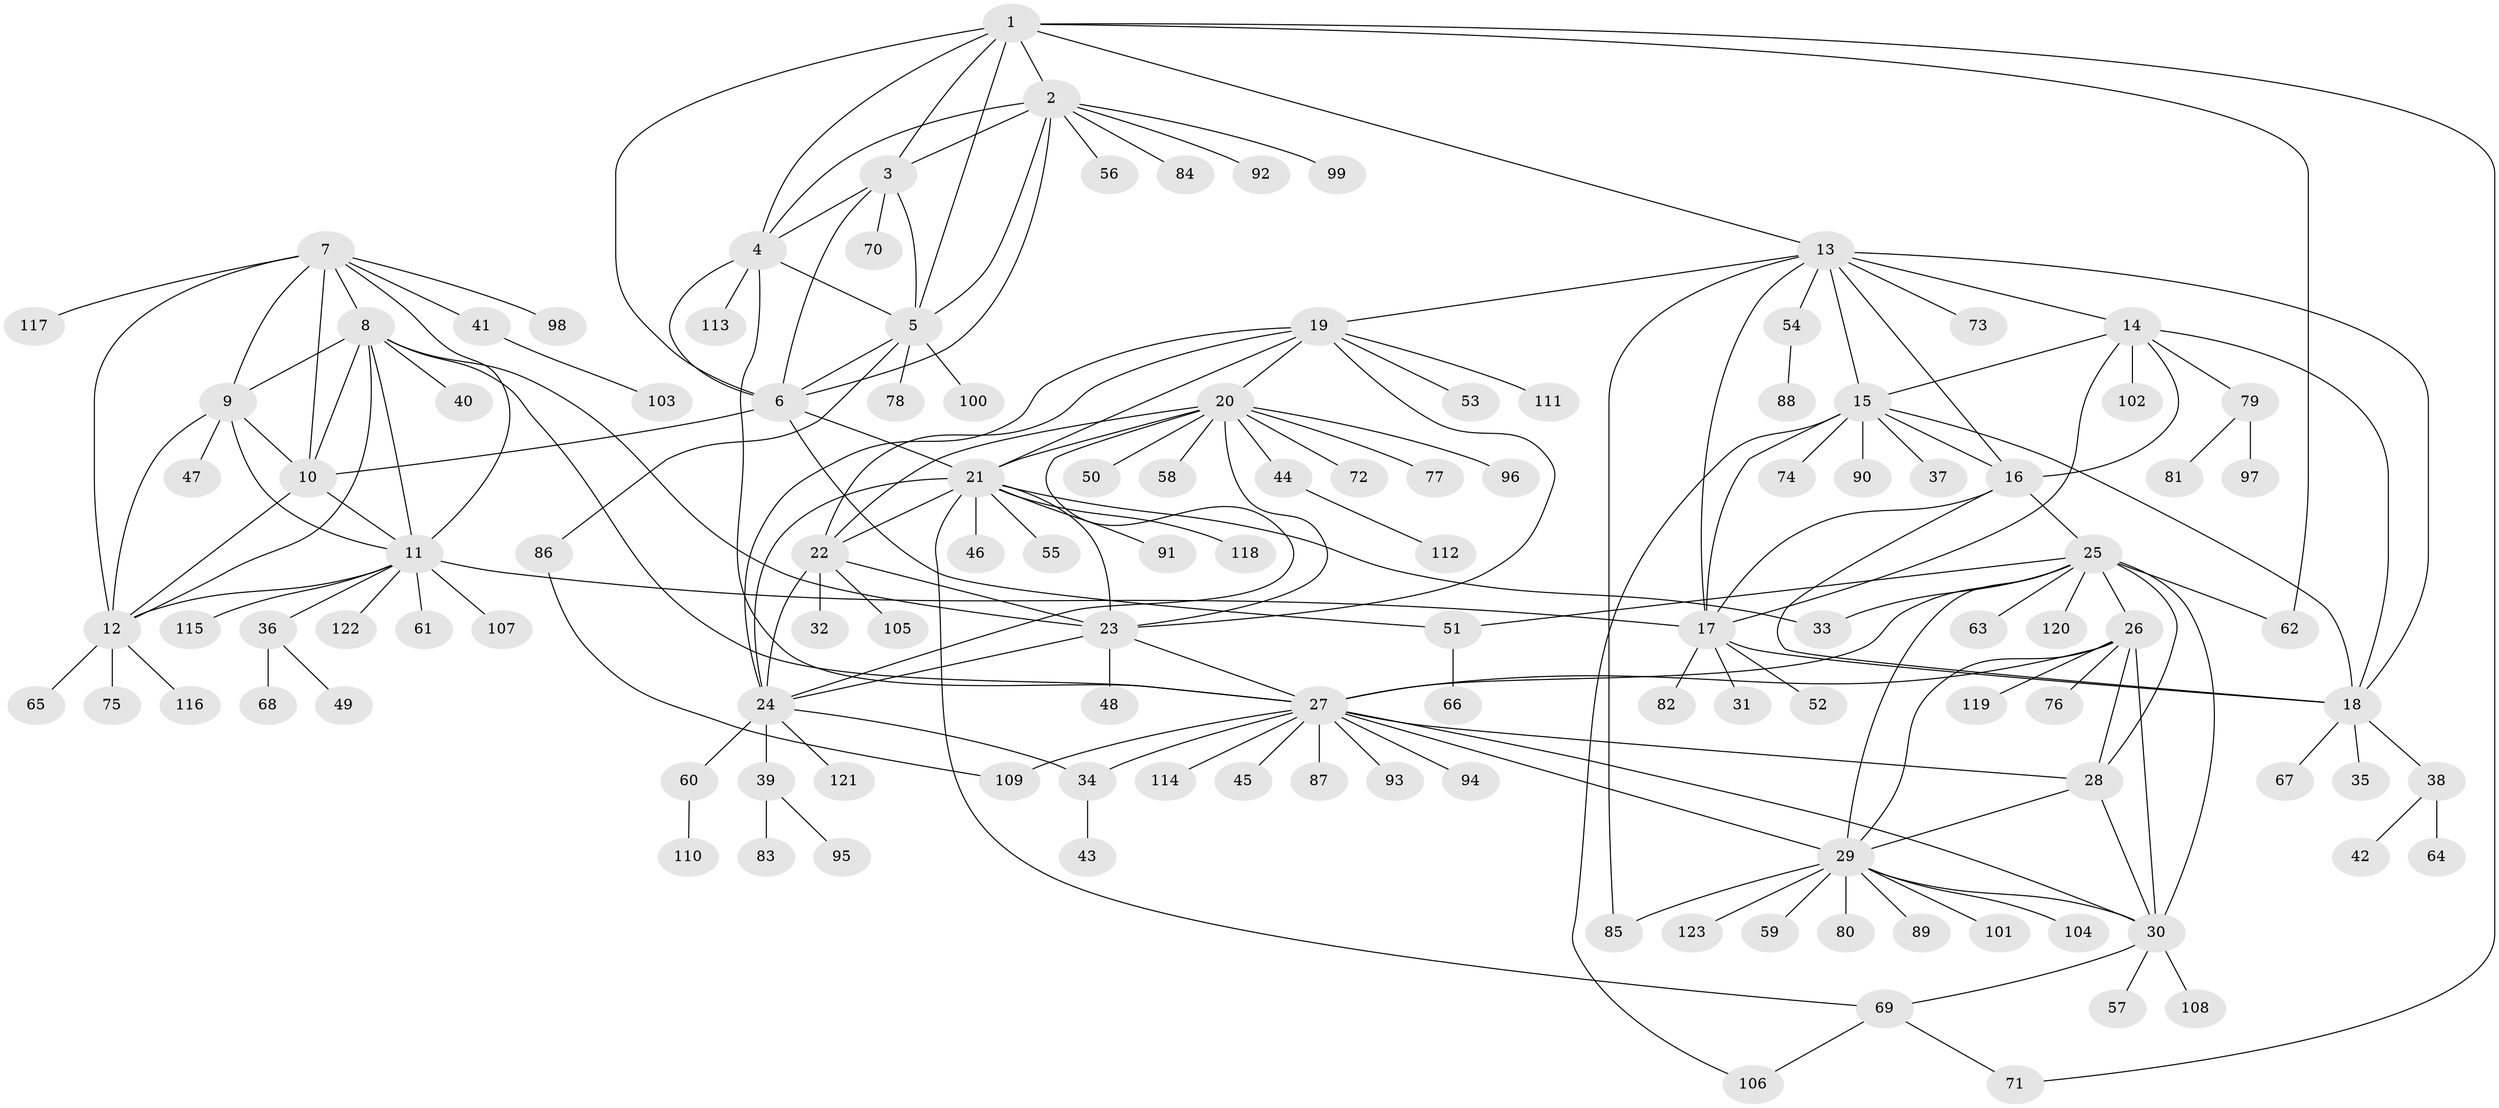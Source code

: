 // coarse degree distribution, {10: 0.02, 5: 0.18, 4: 0.04, 6: 0.16, 7: 0.08, 8: 0.08, 9: 0.02, 11: 0.02, 3: 0.02, 2: 0.14, 1: 0.24}
// Generated by graph-tools (version 1.1) at 2025/52/03/04/25 22:52:38]
// undirected, 123 vertices, 187 edges
graph export_dot {
  node [color=gray90,style=filled];
  1;
  2;
  3;
  4;
  5;
  6;
  7;
  8;
  9;
  10;
  11;
  12;
  13;
  14;
  15;
  16;
  17;
  18;
  19;
  20;
  21;
  22;
  23;
  24;
  25;
  26;
  27;
  28;
  29;
  30;
  31;
  32;
  33;
  34;
  35;
  36;
  37;
  38;
  39;
  40;
  41;
  42;
  43;
  44;
  45;
  46;
  47;
  48;
  49;
  50;
  51;
  52;
  53;
  54;
  55;
  56;
  57;
  58;
  59;
  60;
  61;
  62;
  63;
  64;
  65;
  66;
  67;
  68;
  69;
  70;
  71;
  72;
  73;
  74;
  75;
  76;
  77;
  78;
  79;
  80;
  81;
  82;
  83;
  84;
  85;
  86;
  87;
  88;
  89;
  90;
  91;
  92;
  93;
  94;
  95;
  96;
  97;
  98;
  99;
  100;
  101;
  102;
  103;
  104;
  105;
  106;
  107;
  108;
  109;
  110;
  111;
  112;
  113;
  114;
  115;
  116;
  117;
  118;
  119;
  120;
  121;
  122;
  123;
  1 -- 2;
  1 -- 3;
  1 -- 4;
  1 -- 5;
  1 -- 6;
  1 -- 13;
  1 -- 62;
  1 -- 71;
  2 -- 3;
  2 -- 4;
  2 -- 5;
  2 -- 6;
  2 -- 56;
  2 -- 84;
  2 -- 92;
  2 -- 99;
  3 -- 4;
  3 -- 5;
  3 -- 6;
  3 -- 70;
  4 -- 5;
  4 -- 6;
  4 -- 27;
  4 -- 113;
  5 -- 6;
  5 -- 78;
  5 -- 86;
  5 -- 100;
  6 -- 10;
  6 -- 21;
  6 -- 51;
  7 -- 8;
  7 -- 9;
  7 -- 10;
  7 -- 11;
  7 -- 12;
  7 -- 41;
  7 -- 98;
  7 -- 117;
  8 -- 9;
  8 -- 10;
  8 -- 11;
  8 -- 12;
  8 -- 23;
  8 -- 27;
  8 -- 40;
  9 -- 10;
  9 -- 11;
  9 -- 12;
  9 -- 47;
  10 -- 11;
  10 -- 12;
  11 -- 12;
  11 -- 17;
  11 -- 36;
  11 -- 61;
  11 -- 107;
  11 -- 115;
  11 -- 122;
  12 -- 65;
  12 -- 75;
  12 -- 116;
  13 -- 14;
  13 -- 15;
  13 -- 16;
  13 -- 17;
  13 -- 18;
  13 -- 19;
  13 -- 54;
  13 -- 73;
  13 -- 85;
  14 -- 15;
  14 -- 16;
  14 -- 17;
  14 -- 18;
  14 -- 79;
  14 -- 102;
  15 -- 16;
  15 -- 17;
  15 -- 18;
  15 -- 37;
  15 -- 74;
  15 -- 90;
  15 -- 106;
  16 -- 17;
  16 -- 18;
  16 -- 25;
  17 -- 18;
  17 -- 31;
  17 -- 52;
  17 -- 82;
  18 -- 35;
  18 -- 38;
  18 -- 67;
  19 -- 20;
  19 -- 21;
  19 -- 22;
  19 -- 23;
  19 -- 24;
  19 -- 53;
  19 -- 111;
  20 -- 21;
  20 -- 22;
  20 -- 23;
  20 -- 24;
  20 -- 44;
  20 -- 50;
  20 -- 58;
  20 -- 72;
  20 -- 77;
  20 -- 96;
  21 -- 22;
  21 -- 23;
  21 -- 24;
  21 -- 33;
  21 -- 46;
  21 -- 55;
  21 -- 69;
  21 -- 91;
  21 -- 118;
  22 -- 23;
  22 -- 24;
  22 -- 32;
  22 -- 105;
  23 -- 24;
  23 -- 27;
  23 -- 48;
  24 -- 34;
  24 -- 39;
  24 -- 60;
  24 -- 121;
  25 -- 26;
  25 -- 27;
  25 -- 28;
  25 -- 29;
  25 -- 30;
  25 -- 33;
  25 -- 51;
  25 -- 62;
  25 -- 63;
  25 -- 120;
  26 -- 27;
  26 -- 28;
  26 -- 29;
  26 -- 30;
  26 -- 76;
  26 -- 119;
  27 -- 28;
  27 -- 29;
  27 -- 30;
  27 -- 34;
  27 -- 45;
  27 -- 87;
  27 -- 93;
  27 -- 94;
  27 -- 109;
  27 -- 114;
  28 -- 29;
  28 -- 30;
  29 -- 30;
  29 -- 59;
  29 -- 80;
  29 -- 85;
  29 -- 89;
  29 -- 101;
  29 -- 104;
  29 -- 123;
  30 -- 57;
  30 -- 69;
  30 -- 108;
  34 -- 43;
  36 -- 49;
  36 -- 68;
  38 -- 42;
  38 -- 64;
  39 -- 83;
  39 -- 95;
  41 -- 103;
  44 -- 112;
  51 -- 66;
  54 -- 88;
  60 -- 110;
  69 -- 71;
  69 -- 106;
  79 -- 81;
  79 -- 97;
  86 -- 109;
}
